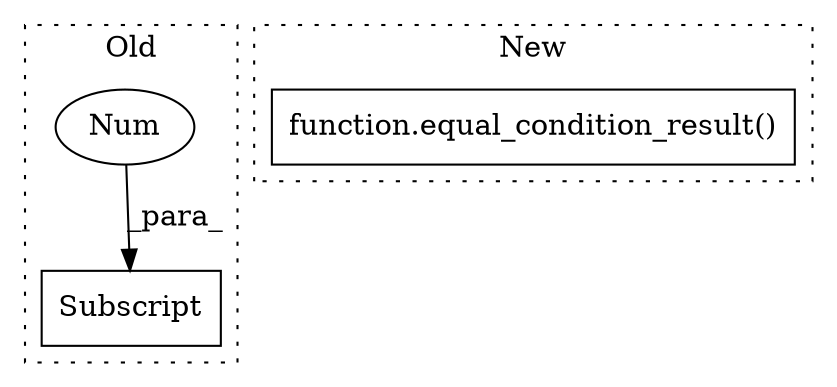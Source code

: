 digraph G {
subgraph cluster0 {
1 [label="Subscript" a="63" s="2606,0" l="28,0" shape="box"];
3 [label="Num" a="76" s="2632" l="1" shape="ellipse"];
label = "Old";
style="dotted";
}
subgraph cluster1 {
2 [label="function.equal_condition_result()" a="75" s="2715" l="171" shape="box"];
label = "New";
style="dotted";
}
3 -> 1 [label="_para_"];
}